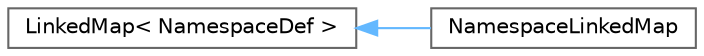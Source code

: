digraph "Graphical Class Hierarchy"
{
 // INTERACTIVE_SVG=YES
 // LATEX_PDF_SIZE
  bgcolor="transparent";
  edge [fontname=Helvetica,fontsize=10,labelfontname=Helvetica,labelfontsize=10];
  node [fontname=Helvetica,fontsize=10,shape=box,height=0.2,width=0.4];
  rankdir="LR";
  Node0 [id="Node000000",label="LinkedMap\< NamespaceDef \>",height=0.2,width=0.4,color="grey40", fillcolor="white", style="filled",URL="$d0/d2c/class_linked_map.html",tooltip=" "];
  Node0 -> Node1 [id="edge189_Node000000_Node000001",dir="back",color="steelblue1",style="solid"];
  Node1 [id="Node000001",label="NamespaceLinkedMap",height=0.2,width=0.4,color="grey40", fillcolor="white", style="filled",URL="$d7/d60/class_namespace_linked_map.html",tooltip=" "];
}
